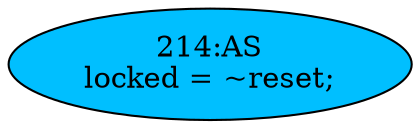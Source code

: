 strict digraph "" {
	node [label="\N"];
	"214:AS"	 [ast="<pyverilog.vparser.ast.Assign object at 0x7f9210afc550>",
		def_var="['locked']",
		fillcolor=deepskyblue,
		label="214:AS
locked = ~reset;",
		statements="[]",
		style=filled,
		typ=Assign,
		use_var="['reset']"];
}
